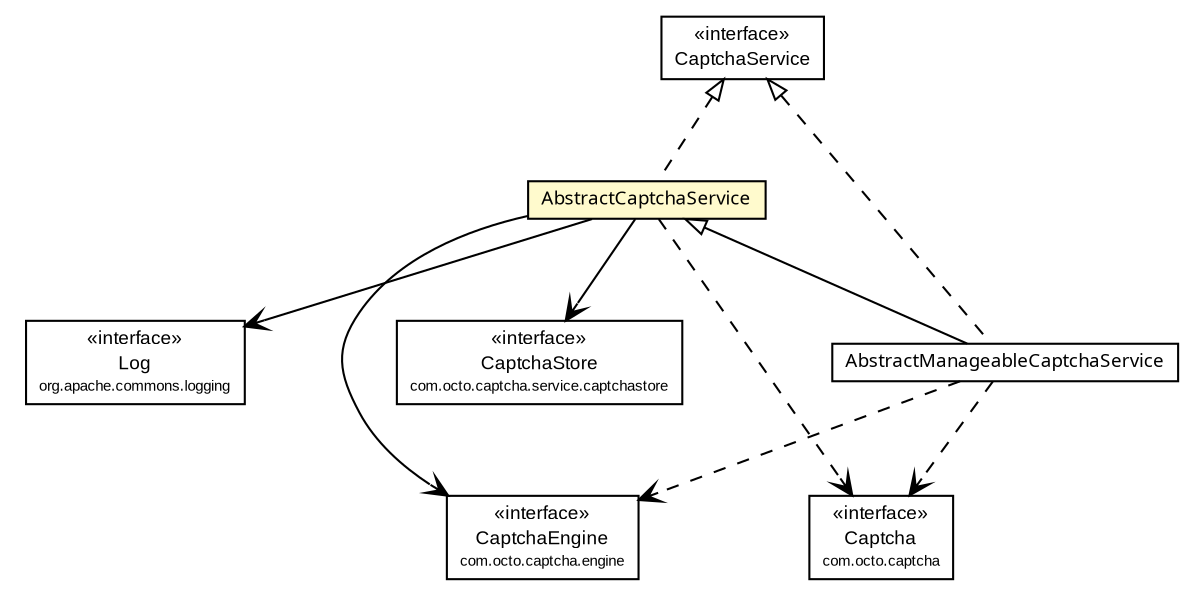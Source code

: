 #!/usr/local/bin/dot
#
# Class diagram 
# Generated by UmlGraph version 4.6 (http://www.spinellis.gr/sw/umlgraph)
#

digraph G {
	edge [fontname="arial",fontsize=10,labelfontname="arial",labelfontsize=10];
	node [fontname="arial",fontsize=10,shape=plaintext];
	// com.octo.captcha.service.AbstractManageableCaptchaService
	c18589 [label=<<table border="0" cellborder="1" cellspacing="0" cellpadding="2" port="p" href="./AbstractManageableCaptchaService.html">
		<tr><td><table border="0" cellspacing="0" cellpadding="1">
			<tr><td><font face="ariali"> AbstractManageableCaptchaService </font></td></tr>
		</table></td></tr>
		</table>>, fontname="arial", fontcolor="black", fontsize=9.0];
	// com.octo.captcha.service.AbstractCaptchaService
	c18590 [label=<<table border="0" cellborder="1" cellspacing="0" cellpadding="2" port="p" bgcolor="lemonChiffon" href="./AbstractCaptchaService.html">
		<tr><td><table border="0" cellspacing="0" cellpadding="1">
			<tr><td><font face="ariali"> AbstractCaptchaService </font></td></tr>
		</table></td></tr>
		</table>>, fontname="arial", fontcolor="black", fontsize=9.0];
	//com.octo.captcha.service.AbstractManageableCaptchaService extends com.octo.captcha.service.AbstractCaptchaService
	c18590:p -> c18589:p [dir=back,arrowtail=empty];
	//com.octo.captcha.service.AbstractManageableCaptchaService implements com.octo.captcha.service.CaptchaService
	c18615:p -> c18589:p [dir=back,arrowtail=empty,style=dashed];
	//com.octo.captcha.service.AbstractCaptchaService implements com.octo.captcha.service.CaptchaService
	c18615:p -> c18590:p [dir=back,arrowtail=empty,style=dashed];
	// com.octo.captcha.service.AbstractCaptchaService NAVASSOC com.octo.captcha.service.captchastore.CaptchaStore
	c18590:p -> c18616:p [taillabel="", label="", headlabel="", fontname="arial", fontcolor="black", fontsize=10.0, color="black", arrowhead=open];
	// com.octo.captcha.service.AbstractCaptchaService NAVASSOC com.octo.captcha.engine.CaptchaEngine
	c18590:p -> c18617:p [taillabel="", label="", headlabel="", fontname="arial", fontcolor="black", fontsize=10.0, color="black", arrowhead=open];
	// com.octo.captcha.service.AbstractCaptchaService NAVASSOC org.apache.commons.logging.Log
	c18590:p -> c18618:p [taillabel="", label="", headlabel="", fontname="arial", fontcolor="black", fontsize=10.0, color="black", arrowhead=open];
	// com.octo.captcha.service.AbstractManageableCaptchaService DEPEND com.octo.captcha.Captcha
	c18589:p -> c18619:p [taillabel="", label="", headlabel="", fontname="arial", fontcolor="black", fontsize=10.0, color="black", arrowhead=open, style=dashed];
	// com.octo.captcha.service.AbstractManageableCaptchaService DEPEND com.octo.captcha.engine.CaptchaEngine
	c18589:p -> c18617:p [taillabel="", label="", headlabel="", fontname="arial", fontcolor="black", fontsize=10.0, color="black", arrowhead=open, style=dashed];
	// com.octo.captcha.service.AbstractCaptchaService DEPEND com.octo.captcha.Captcha
	c18590:p -> c18619:p [taillabel="", label="", headlabel="", fontname="arial", fontcolor="black", fontsize=10.0, color="black", arrowhead=open, style=dashed];
	// com.octo.captcha.engine.CaptchaEngine
	c18617 [label=<<table border="0" cellborder="1" cellspacing="0" cellpadding="2" port="p" href="http://java.sun.com/j2se/1.4.2/docs/api/com/octo/captcha/engine/CaptchaEngine.html">
		<tr><td><table border="0" cellspacing="0" cellpadding="1">
			<tr><td> &laquo;interface&raquo; </td></tr>
			<tr><td> CaptchaEngine </td></tr>
			<tr><td><font point-size="7.0"> com.octo.captcha.engine </font></td></tr>
		</table></td></tr>
		</table>>, fontname="arial", fontcolor="black", fontsize=9.0];
	// com.octo.captcha.service.CaptchaService
	c18615 [label=<<table border="0" cellborder="1" cellspacing="0" cellpadding="2" port="p" href="http://java.sun.com/j2se/1.4.2/docs/api/com/octo/captcha/service/CaptchaService.html">
		<tr><td><table border="0" cellspacing="0" cellpadding="1">
			<tr><td> &laquo;interface&raquo; </td></tr>
			<tr><td> CaptchaService </td></tr>
		</table></td></tr>
		</table>>, fontname="arial", fontcolor="black", fontsize=9.0];
	// org.apache.commons.logging.Log
	c18618 [label=<<table border="0" cellborder="1" cellspacing="0" cellpadding="2" port="p" href="http://java.sun.com/j2se/1.4.2/docs/api/org/apache/commons/logging/Log.html">
		<tr><td><table border="0" cellspacing="0" cellpadding="1">
			<tr><td> &laquo;interface&raquo; </td></tr>
			<tr><td> Log </td></tr>
			<tr><td><font point-size="7.0"> org.apache.commons.logging </font></td></tr>
		</table></td></tr>
		</table>>, fontname="arial", fontcolor="black", fontsize=9.0];
	// com.octo.captcha.Captcha
	c18619 [label=<<table border="0" cellborder="1" cellspacing="0" cellpadding="2" port="p" href="http://java.sun.com/j2se/1.4.2/docs/api/com/octo/captcha/Captcha.html">
		<tr><td><table border="0" cellspacing="0" cellpadding="1">
			<tr><td> &laquo;interface&raquo; </td></tr>
			<tr><td> Captcha </td></tr>
			<tr><td><font point-size="7.0"> com.octo.captcha </font></td></tr>
		</table></td></tr>
		</table>>, fontname="arial", fontcolor="black", fontsize=9.0];
	// com.octo.captcha.service.captchastore.CaptchaStore
	c18616 [label=<<table border="0" cellborder="1" cellspacing="0" cellpadding="2" port="p" href="http://java.sun.com/j2se/1.4.2/docs/api/com/octo/captcha/service/captchastore/CaptchaStore.html">
		<tr><td><table border="0" cellspacing="0" cellpadding="1">
			<tr><td> &laquo;interface&raquo; </td></tr>
			<tr><td> CaptchaStore </td></tr>
			<tr><td><font point-size="7.0"> com.octo.captcha.service.captchastore </font></td></tr>
		</table></td></tr>
		</table>>, fontname="arial", fontcolor="black", fontsize=9.0];
}

